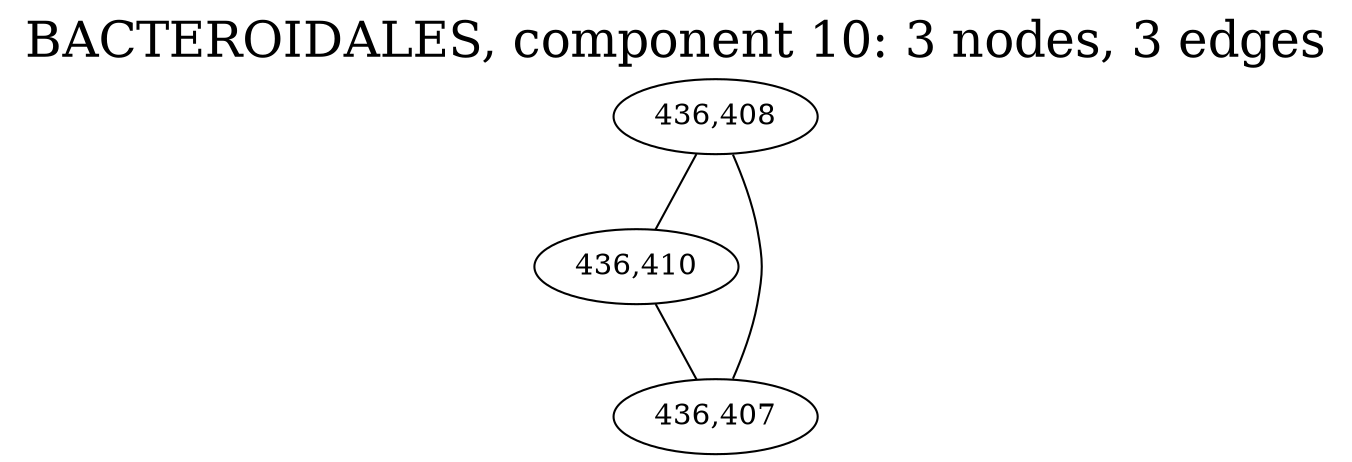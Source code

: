 graph BACTEROIDALES_cc10 {
	overlap="prism50";
	outputorder="edgesfirst";
	label="BACTEROIDALES, component 10: 3 nodes, 3 edges";
	labelloc="t";
	fontsize=24;
	"436,408" [style="filled", fillcolor="#ffffff", fontcolor="#000000"];
	"436,410" [style="filled", fillcolor="#ffffff", fontcolor="#000000"];
	"436,407" [style="filled", fillcolor="#ffffff", fontcolor="#000000"];
	"436,408" -- "436,407";
	"436,408" -- "436,410";
	"436,410" -- "436,407";
}